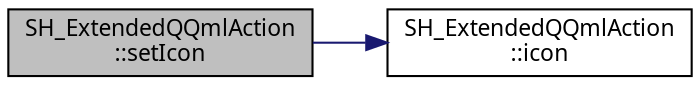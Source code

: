 digraph "SH_ExtendedQQmlAction::setIcon"
{
 // INTERACTIVE_SVG=YES
  bgcolor="transparent";
  edge [fontname="Verdana",fontsize="11",labelfontname="Verdana",labelfontsize="11"];
  node [fontname="Verdana",fontsize="11",shape=record];
  rankdir="LR";
  Node1 [label="SH_ExtendedQQmlAction\l::setIcon",height=0.2,width=0.4,color="black", fillcolor="grey75", style="filled" fontcolor="black"];
  Node1 -> Node2 [color="midnightblue",fontsize="11",style="solid",fontname="Verdana"];
  Node2 [label="SH_ExtendedQQmlAction\l::icon",height=0.2,width=0.4,color="black",URL="$classSH__ExtendedQQmlAction.html#a1ad6dd5cce1909ac371f70b5bc57d927"];
}
